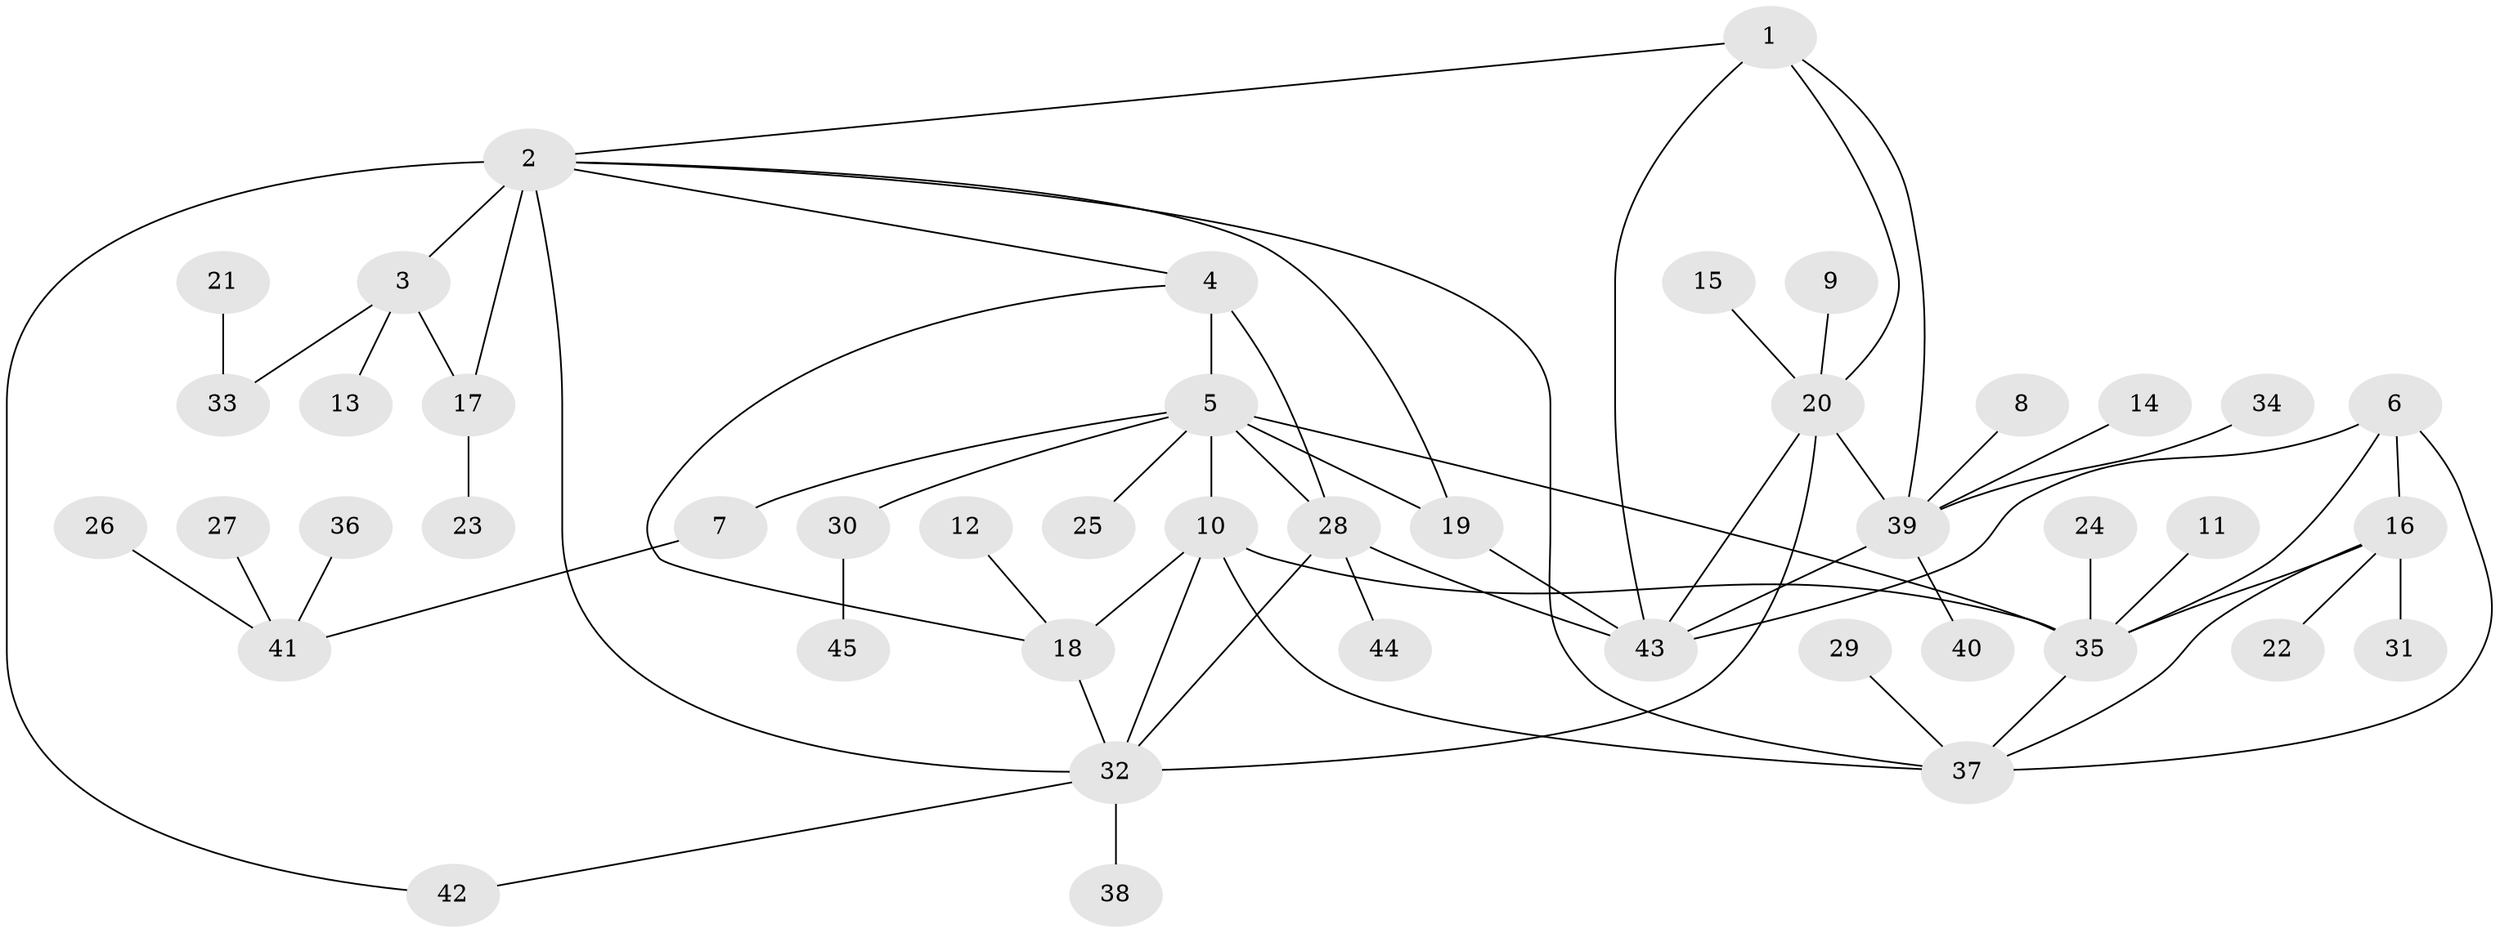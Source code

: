 // original degree distribution, {4: 0.0449438202247191, 9: 0.02247191011235955, 8: 0.056179775280898875, 6: 0.0449438202247191, 5: 0.056179775280898875, 7: 0.02247191011235955, 3: 0.10112359550561797, 1: 0.5393258426966292, 2: 0.11235955056179775}
// Generated by graph-tools (version 1.1) at 2025/02/03/09/25 03:02:52]
// undirected, 45 vertices, 65 edges
graph export_dot {
graph [start="1"]
  node [color=gray90,style=filled];
  1;
  2;
  3;
  4;
  5;
  6;
  7;
  8;
  9;
  10;
  11;
  12;
  13;
  14;
  15;
  16;
  17;
  18;
  19;
  20;
  21;
  22;
  23;
  24;
  25;
  26;
  27;
  28;
  29;
  30;
  31;
  32;
  33;
  34;
  35;
  36;
  37;
  38;
  39;
  40;
  41;
  42;
  43;
  44;
  45;
  1 -- 2 [weight=1.0];
  1 -- 20 [weight=1.0];
  1 -- 39 [weight=1.0];
  1 -- 43 [weight=1.0];
  2 -- 3 [weight=2.0];
  2 -- 4 [weight=1.0];
  2 -- 17 [weight=2.0];
  2 -- 19 [weight=1.0];
  2 -- 32 [weight=1.0];
  2 -- 37 [weight=1.0];
  2 -- 42 [weight=1.0];
  3 -- 13 [weight=1.0];
  3 -- 17 [weight=1.0];
  3 -- 33 [weight=1.0];
  4 -- 5 [weight=2.0];
  4 -- 18 [weight=1.0];
  4 -- 28 [weight=2.0];
  5 -- 7 [weight=1.0];
  5 -- 10 [weight=1.0];
  5 -- 19 [weight=1.0];
  5 -- 25 [weight=1.0];
  5 -- 28 [weight=1.0];
  5 -- 30 [weight=1.0];
  5 -- 35 [weight=1.0];
  6 -- 16 [weight=1.0];
  6 -- 35 [weight=1.0];
  6 -- 37 [weight=1.0];
  6 -- 43 [weight=1.0];
  7 -- 41 [weight=1.0];
  8 -- 39 [weight=1.0];
  9 -- 20 [weight=1.0];
  10 -- 18 [weight=1.0];
  10 -- 32 [weight=2.0];
  10 -- 35 [weight=2.0];
  10 -- 37 [weight=1.0];
  11 -- 35 [weight=1.0];
  12 -- 18 [weight=1.0];
  14 -- 39 [weight=1.0];
  15 -- 20 [weight=1.0];
  16 -- 22 [weight=1.0];
  16 -- 31 [weight=1.0];
  16 -- 35 [weight=1.0];
  16 -- 37 [weight=1.0];
  17 -- 23 [weight=1.0];
  18 -- 32 [weight=2.0];
  19 -- 43 [weight=1.0];
  20 -- 32 [weight=1.0];
  20 -- 39 [weight=1.0];
  20 -- 43 [weight=1.0];
  21 -- 33 [weight=1.0];
  24 -- 35 [weight=1.0];
  26 -- 41 [weight=1.0];
  27 -- 41 [weight=1.0];
  28 -- 32 [weight=1.0];
  28 -- 43 [weight=1.0];
  28 -- 44 [weight=1.0];
  29 -- 37 [weight=1.0];
  30 -- 45 [weight=1.0];
  32 -- 38 [weight=1.0];
  32 -- 42 [weight=1.0];
  34 -- 39 [weight=1.0];
  35 -- 37 [weight=1.0];
  36 -- 41 [weight=1.0];
  39 -- 40 [weight=1.0];
  39 -- 43 [weight=1.0];
}
